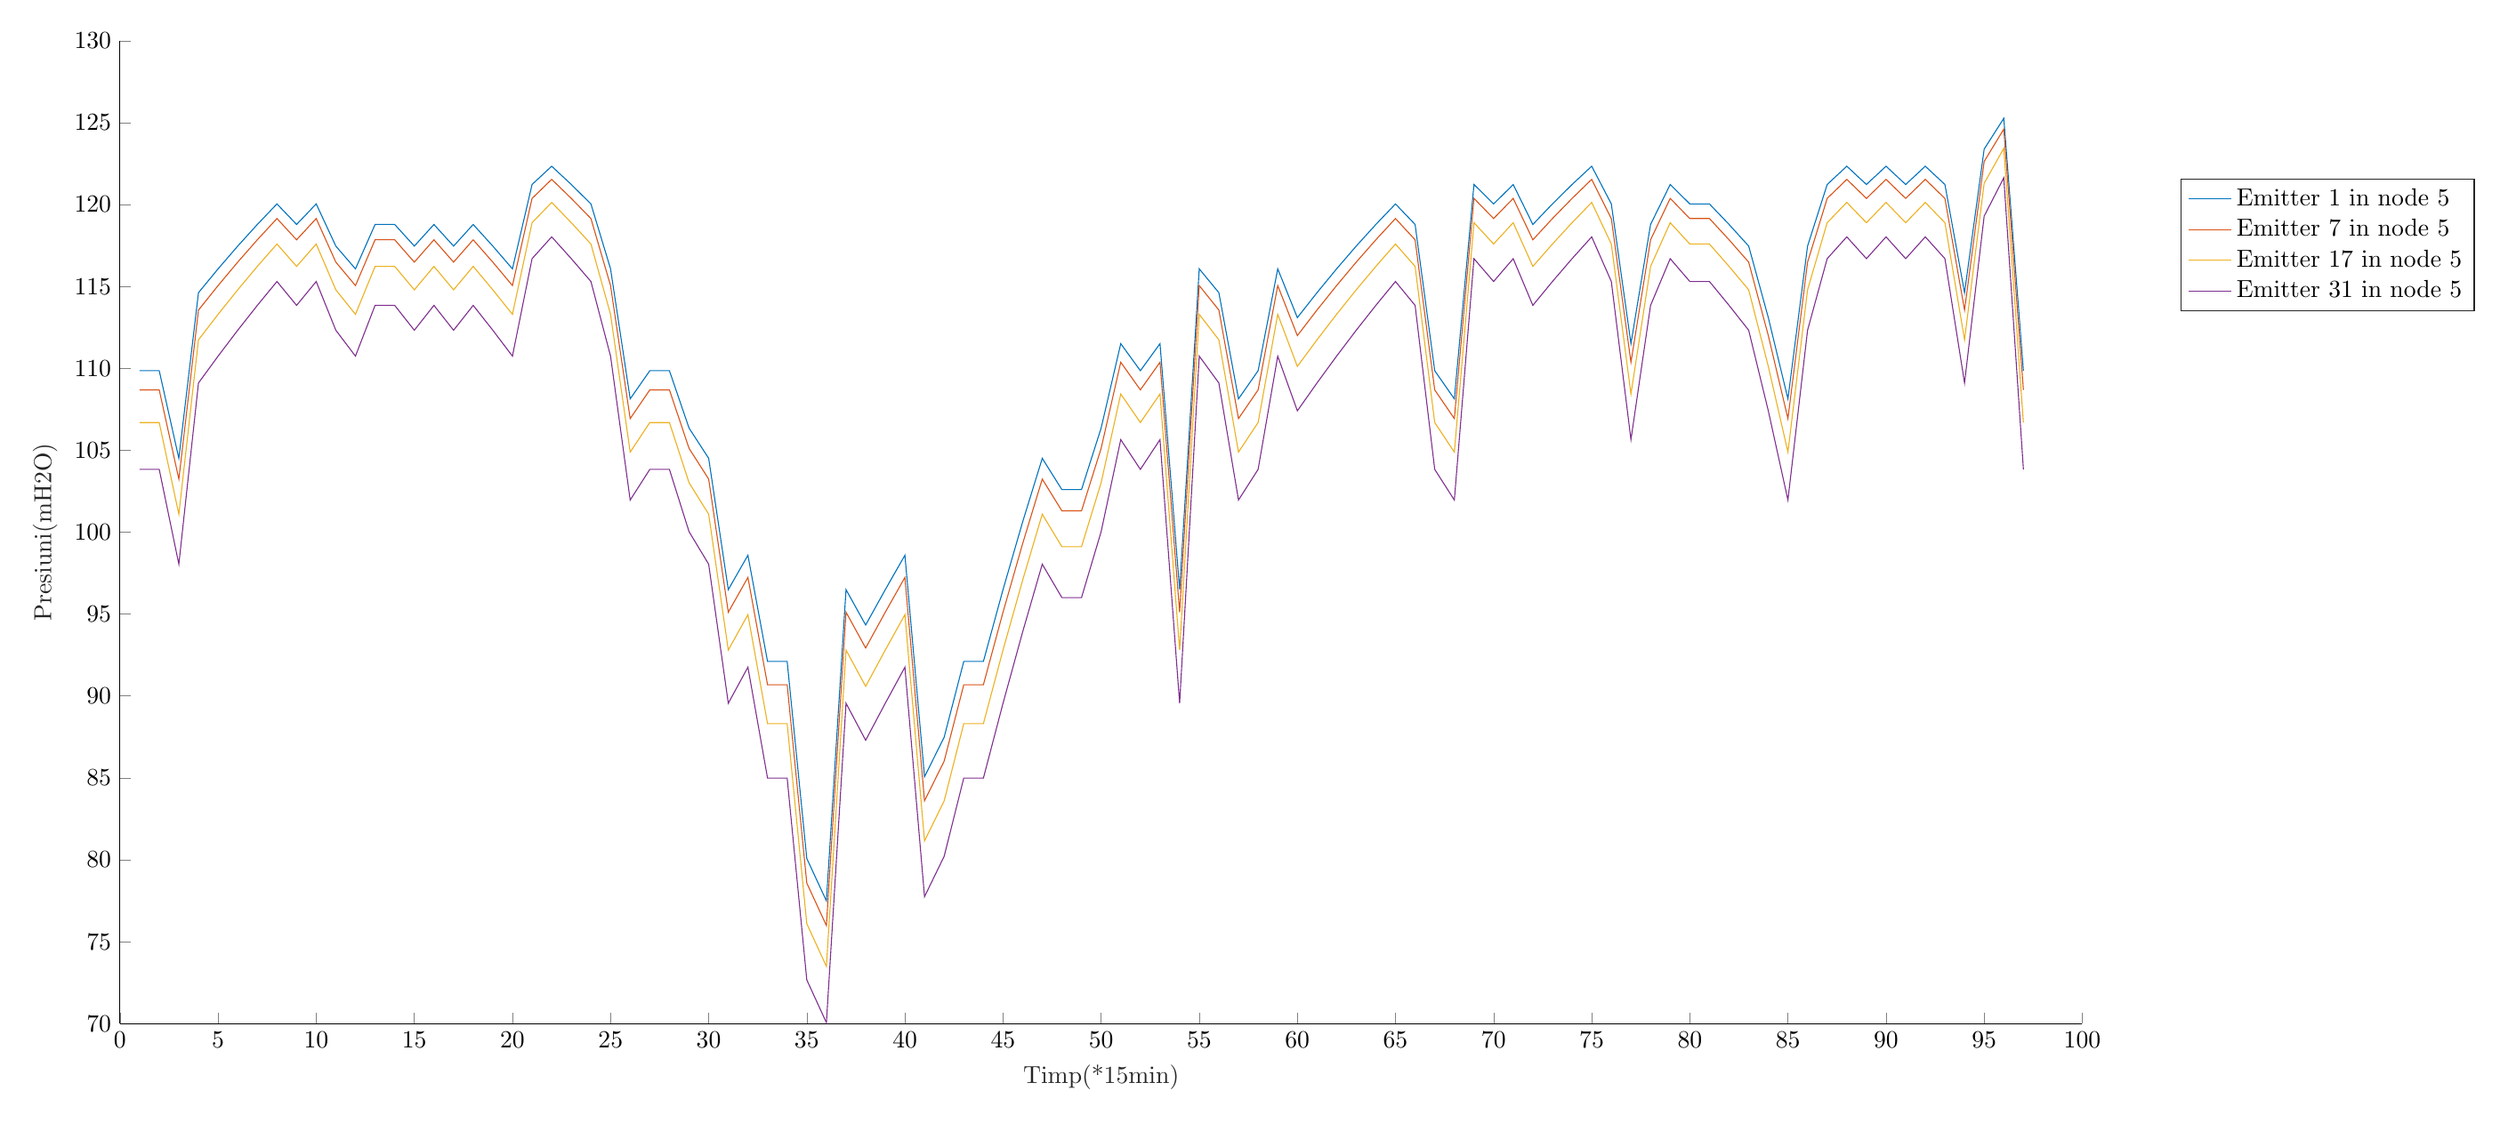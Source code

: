 % This file was created by matlab2tikz.
%
%The latest updates can be retrieved from
%  http://www.mathworks.com/matlabcentral/fileexchange/22022-matlab2tikz-matlab2tikz
%where you can also make suggestions and rate matlab2tikz.
%
\definecolor{mycolor1}{rgb}{0.0,0.447,0.741}%
\definecolor{mycolor2}{rgb}{0.85,0.325,0.098}%
\definecolor{mycolor3}{rgb}{0.929,0.694,0.125}%
\definecolor{mycolor4}{rgb}{0.494,0.184,0.556}%
%

\begin{axis}[%
width=11.028in,
height=5.527in,
at={(1.85in,0.746in)},
scale only axis,
xmin=0,
xmax=100,
xlabel style={font=\color{white!15!black}},
xlabel={Timp(*15min)},
ymin=70,
ymax=130,
ylabel style={font=\color{white!15!black}},
ylabel={Presiuni(mH2O)},
axis background/.style={fill=white},
axis x line*=bottom,
axis y line*=left,
legend style={at={(1.2,0.86)},legend cell align=left, align=left, draw=white!15!black}
]
\addplot [color=mycolor1]
  table[row sep=crcr]{%
1	109.855\\
2	109.855\\
3	104.508\\
4	114.618\\
5	116.074\\
6	117.463\\
7	118.784\\
8	120.038\\
9	118.784\\
10	120.038\\
11	117.463\\
12	116.074\\
13	118.784\\
14	118.784\\
15	117.463\\
16	118.784\\
17	117.463\\
18	118.784\\
19	117.463\\
20	116.074\\
21	121.223\\
22	122.339\\
23	121.223\\
24	120.038\\
25	116.074\\
26	108.137\\
27	109.855\\
28	109.855\\
29	106.355\\
30	104.508\\
31	96.491\\
32	98.59\\
33	92.108\\
34	92.108\\
35	80.079\\
36	77.492\\
37	96.491\\
38	94.331\\
39	96.491\\
40	98.59\\
41	85.073\\
42	87.479\\
43	92.108\\
44	92.108\\
45	96.491\\
46	100.625\\
47	104.508\\
48	102.598\\
49	102.598\\
50	106.355\\
51	111.508\\
52	109.855\\
53	111.508\\
54	96.491\\
55	116.074\\
56	114.618\\
57	108.137\\
58	109.855\\
59	116.074\\
60	113.096\\
61	114.618\\
62	116.074\\
63	117.463\\
64	118.784\\
65	120.038\\
66	118.784\\
67	109.855\\
68	108.137\\
69	121.223\\
70	120.038\\
71	121.223\\
72	118.784\\
73	120.038\\
74	121.223\\
75	122.339\\
76	120.038\\
77	111.508\\
78	118.784\\
79	121.223\\
80	120.038\\
81	120.038\\
82	118.784\\
83	117.463\\
84	113.096\\
85	108.137\\
86	117.463\\
87	121.223\\
88	122.339\\
89	121.223\\
90	122.339\\
91	121.223\\
92	122.339\\
93	121.223\\
94	114.618\\
95	123.384\\
96	125.262\\
97	109.855\\
};
\addlegendentry{Emitter 1 in node 5}

\addplot [color=mycolor2]
  table[row sep=crcr]{%
1	108.685\\
2	108.685\\
3	103.241\\
4	113.559\\
5	115.054\\
6	116.484\\
7	117.848\\
8	119.145\\
9	117.848\\
10	119.145\\
11	116.484\\
12	115.054\\
13	117.848\\
14	117.848\\
15	116.484\\
16	117.848\\
17	116.484\\
18	117.848\\
19	116.484\\
20	115.054\\
21	120.375\\
22	121.536\\
23	120.375\\
24	119.145\\
25	115.054\\
26	106.933\\
27	108.685\\
28	108.685\\
29	105.118\\
30	103.241\\
31	95.114\\
32	97.238\\
33	90.687\\
34	90.687\\
35	78.581\\
36	75.985\\
37	95.114\\
38	92.931\\
39	95.114\\
40	97.238\\
41	83.599\\
42	86.021\\
43	90.687\\
44	90.687\\
45	95.114\\
46	99.3\\
47	103.241\\
48	101.301\\
49	101.301\\
50	105.118\\
51	110.374\\
52	108.685\\
53	110.374\\
54	95.114\\
55	115.054\\
56	113.559\\
57	106.933\\
58	108.685\\
59	115.054\\
60	111.998\\
61	113.559\\
62	115.054\\
63	116.484\\
64	117.848\\
65	119.145\\
66	117.848\\
67	108.685\\
68	106.933\\
69	120.375\\
70	119.145\\
71	120.375\\
72	117.848\\
73	119.145\\
74	120.375\\
75	121.536\\
76	119.145\\
77	110.373\\
78	117.848\\
79	120.375\\
80	119.145\\
81	119.145\\
82	117.848\\
83	116.484\\
84	111.998\\
85	106.933\\
86	116.484\\
87	120.375\\
88	121.536\\
89	120.375\\
90	121.536\\
91	120.375\\
92	121.536\\
93	120.375\\
94	113.559\\
95	122.629\\
96	124.605\\
97	108.685\\
};
\addlegendentry{Emitter 7 in node 5}

\addplot [color=mycolor3]
  table[row sep=crcr]{%
1	106.692\\
2	106.692\\
3	101.096\\
4	111.74\\
5	113.298\\
6	114.793\\
7	116.224\\
8	117.59\\
9	116.224\\
10	117.59\\
11	114.793\\
12	113.298\\
13	116.224\\
14	116.224\\
15	114.793\\
16	116.224\\
17	114.793\\
18	116.224\\
19	114.793\\
20	113.298\\
21	118.892\\
22	120.128\\
23	118.892\\
24	117.59\\
25	113.298\\
26	104.887\\
27	106.692\\
28	106.692\\
29	103.021\\
30	101.096\\
31	92.804\\
32	94.965\\
33	88.312\\
34	88.312\\
35	76.099\\
36	73.492\\
37	92.804\\
38	90.587\\
39	92.804\\
40	94.965\\
41	81.15\\
42	83.593\\
43	88.312\\
44	88.312\\
45	92.804\\
46	97.067\\
47	101.096\\
48	99.111\\
49	99.111\\
50	103.021\\
51	108.436\\
52	106.692\\
53	108.436\\
54	92.804\\
55	113.298\\
56	111.74\\
57	104.887\\
58	106.692\\
59	113.298\\
60	110.119\\
61	111.74\\
62	113.298\\
63	114.793\\
64	116.224\\
65	117.59\\
66	116.224\\
67	106.692\\
68	104.887\\
69	118.892\\
70	117.59\\
71	118.892\\
72	116.224\\
73	117.59\\
74	118.892\\
75	120.128\\
76	117.59\\
77	108.436\\
78	116.224\\
79	118.892\\
80	117.59\\
81	117.59\\
82	116.224\\
83	114.793\\
84	110.119\\
85	104.887\\
86	114.793\\
87	118.892\\
88	120.128\\
89	118.892\\
90	120.128\\
91	118.892\\
92	120.128\\
93	118.892\\
94	111.74\\
95	121.297\\
96	123.433\\
97	106.692\\
};
\addlegendentry{Emitter 17 in node 5}

\addplot [color=mycolor4]
  table[row sep=crcr]{%
1	103.833\\
2	103.833\\
3	98.046\\
4	109.106\\
5	110.746\\
6	112.326\\
7	113.845\\
8	115.302\\
9	113.845\\
10	115.302\\
11	112.326\\
12	110.746\\
13	113.845\\
14	113.845\\
15	112.326\\
16	113.845\\
17	112.326\\
18	113.845\\
19	112.326\\
20	110.746\\
21	116.696\\
22	118.027\\
23	116.696\\
24	115.302\\
25	110.746\\
26	101.96\\
27	103.833\\
28	103.833\\
29	100.031\\
30	98.046\\
31	89.554\\
32	91.758\\
33	84.987\\
34	84.987\\
35	72.67\\
36	70.059\\
37	89.554\\
38	87.297\\
39	89.554\\
40	91.758\\
41	77.748\\
42	80.212\\
43	84.987\\
44	84.987\\
45	89.554\\
46	93.909\\
47	98.046\\
48	96.005\\
49	96.005\\
50	100.031\\
51	105.649\\
52	103.833\\
53	105.649\\
54	89.554\\
55	110.746\\
56	109.106\\
57	101.96\\
58	103.833\\
59	110.746\\
60	107.406\\
61	109.106\\
62	110.746\\
63	112.326\\
64	113.845\\
65	115.302\\
66	113.845\\
67	103.833\\
68	101.96\\
69	116.696\\
70	115.302\\
71	116.696\\
72	113.845\\
73	115.302\\
74	116.696\\
75	118.027\\
76	115.302\\
77	105.649\\
78	113.845\\
79	116.696\\
80	115.302\\
81	115.302\\
82	113.845\\
83	112.326\\
84	107.406\\
85	101.96\\
86	112.326\\
87	116.696\\
88	118.027\\
89	116.696\\
90	118.027\\
91	116.696\\
92	118.027\\
93	116.696\\
94	109.106\\
95	119.294\\
96	121.632\\
97	103.833\\
};
\addlegendentry{Emitter 31 in node 5}

\end{axis}
